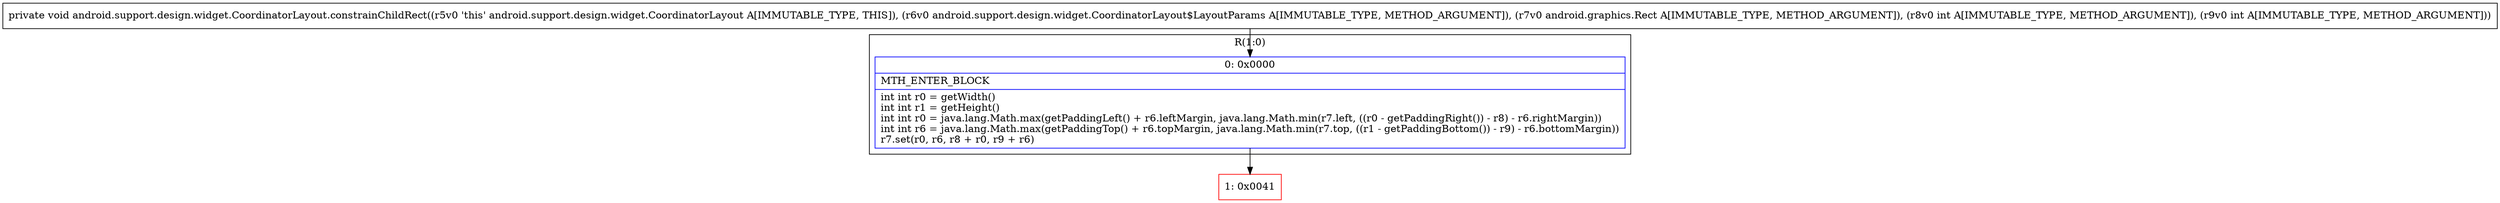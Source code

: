 digraph "CFG forandroid.support.design.widget.CoordinatorLayout.constrainChildRect(Landroid\/support\/design\/widget\/CoordinatorLayout$LayoutParams;Landroid\/graphics\/Rect;II)V" {
subgraph cluster_Region_298809527 {
label = "R(1:0)";
node [shape=record,color=blue];
Node_0 [shape=record,label="{0\:\ 0x0000|MTH_ENTER_BLOCK\l|int int r0 = getWidth()\lint int r1 = getHeight()\lint int r0 = java.lang.Math.max(getPaddingLeft() + r6.leftMargin, java.lang.Math.min(r7.left, ((r0 \- getPaddingRight()) \- r8) \- r6.rightMargin))\lint int r6 = java.lang.Math.max(getPaddingTop() + r6.topMargin, java.lang.Math.min(r7.top, ((r1 \- getPaddingBottom()) \- r9) \- r6.bottomMargin))\lr7.set(r0, r6, r8 + r0, r9 + r6)\l}"];
}
Node_1 [shape=record,color=red,label="{1\:\ 0x0041}"];
MethodNode[shape=record,label="{private void android.support.design.widget.CoordinatorLayout.constrainChildRect((r5v0 'this' android.support.design.widget.CoordinatorLayout A[IMMUTABLE_TYPE, THIS]), (r6v0 android.support.design.widget.CoordinatorLayout$LayoutParams A[IMMUTABLE_TYPE, METHOD_ARGUMENT]), (r7v0 android.graphics.Rect A[IMMUTABLE_TYPE, METHOD_ARGUMENT]), (r8v0 int A[IMMUTABLE_TYPE, METHOD_ARGUMENT]), (r9v0 int A[IMMUTABLE_TYPE, METHOD_ARGUMENT])) }"];
MethodNode -> Node_0;
Node_0 -> Node_1;
}

